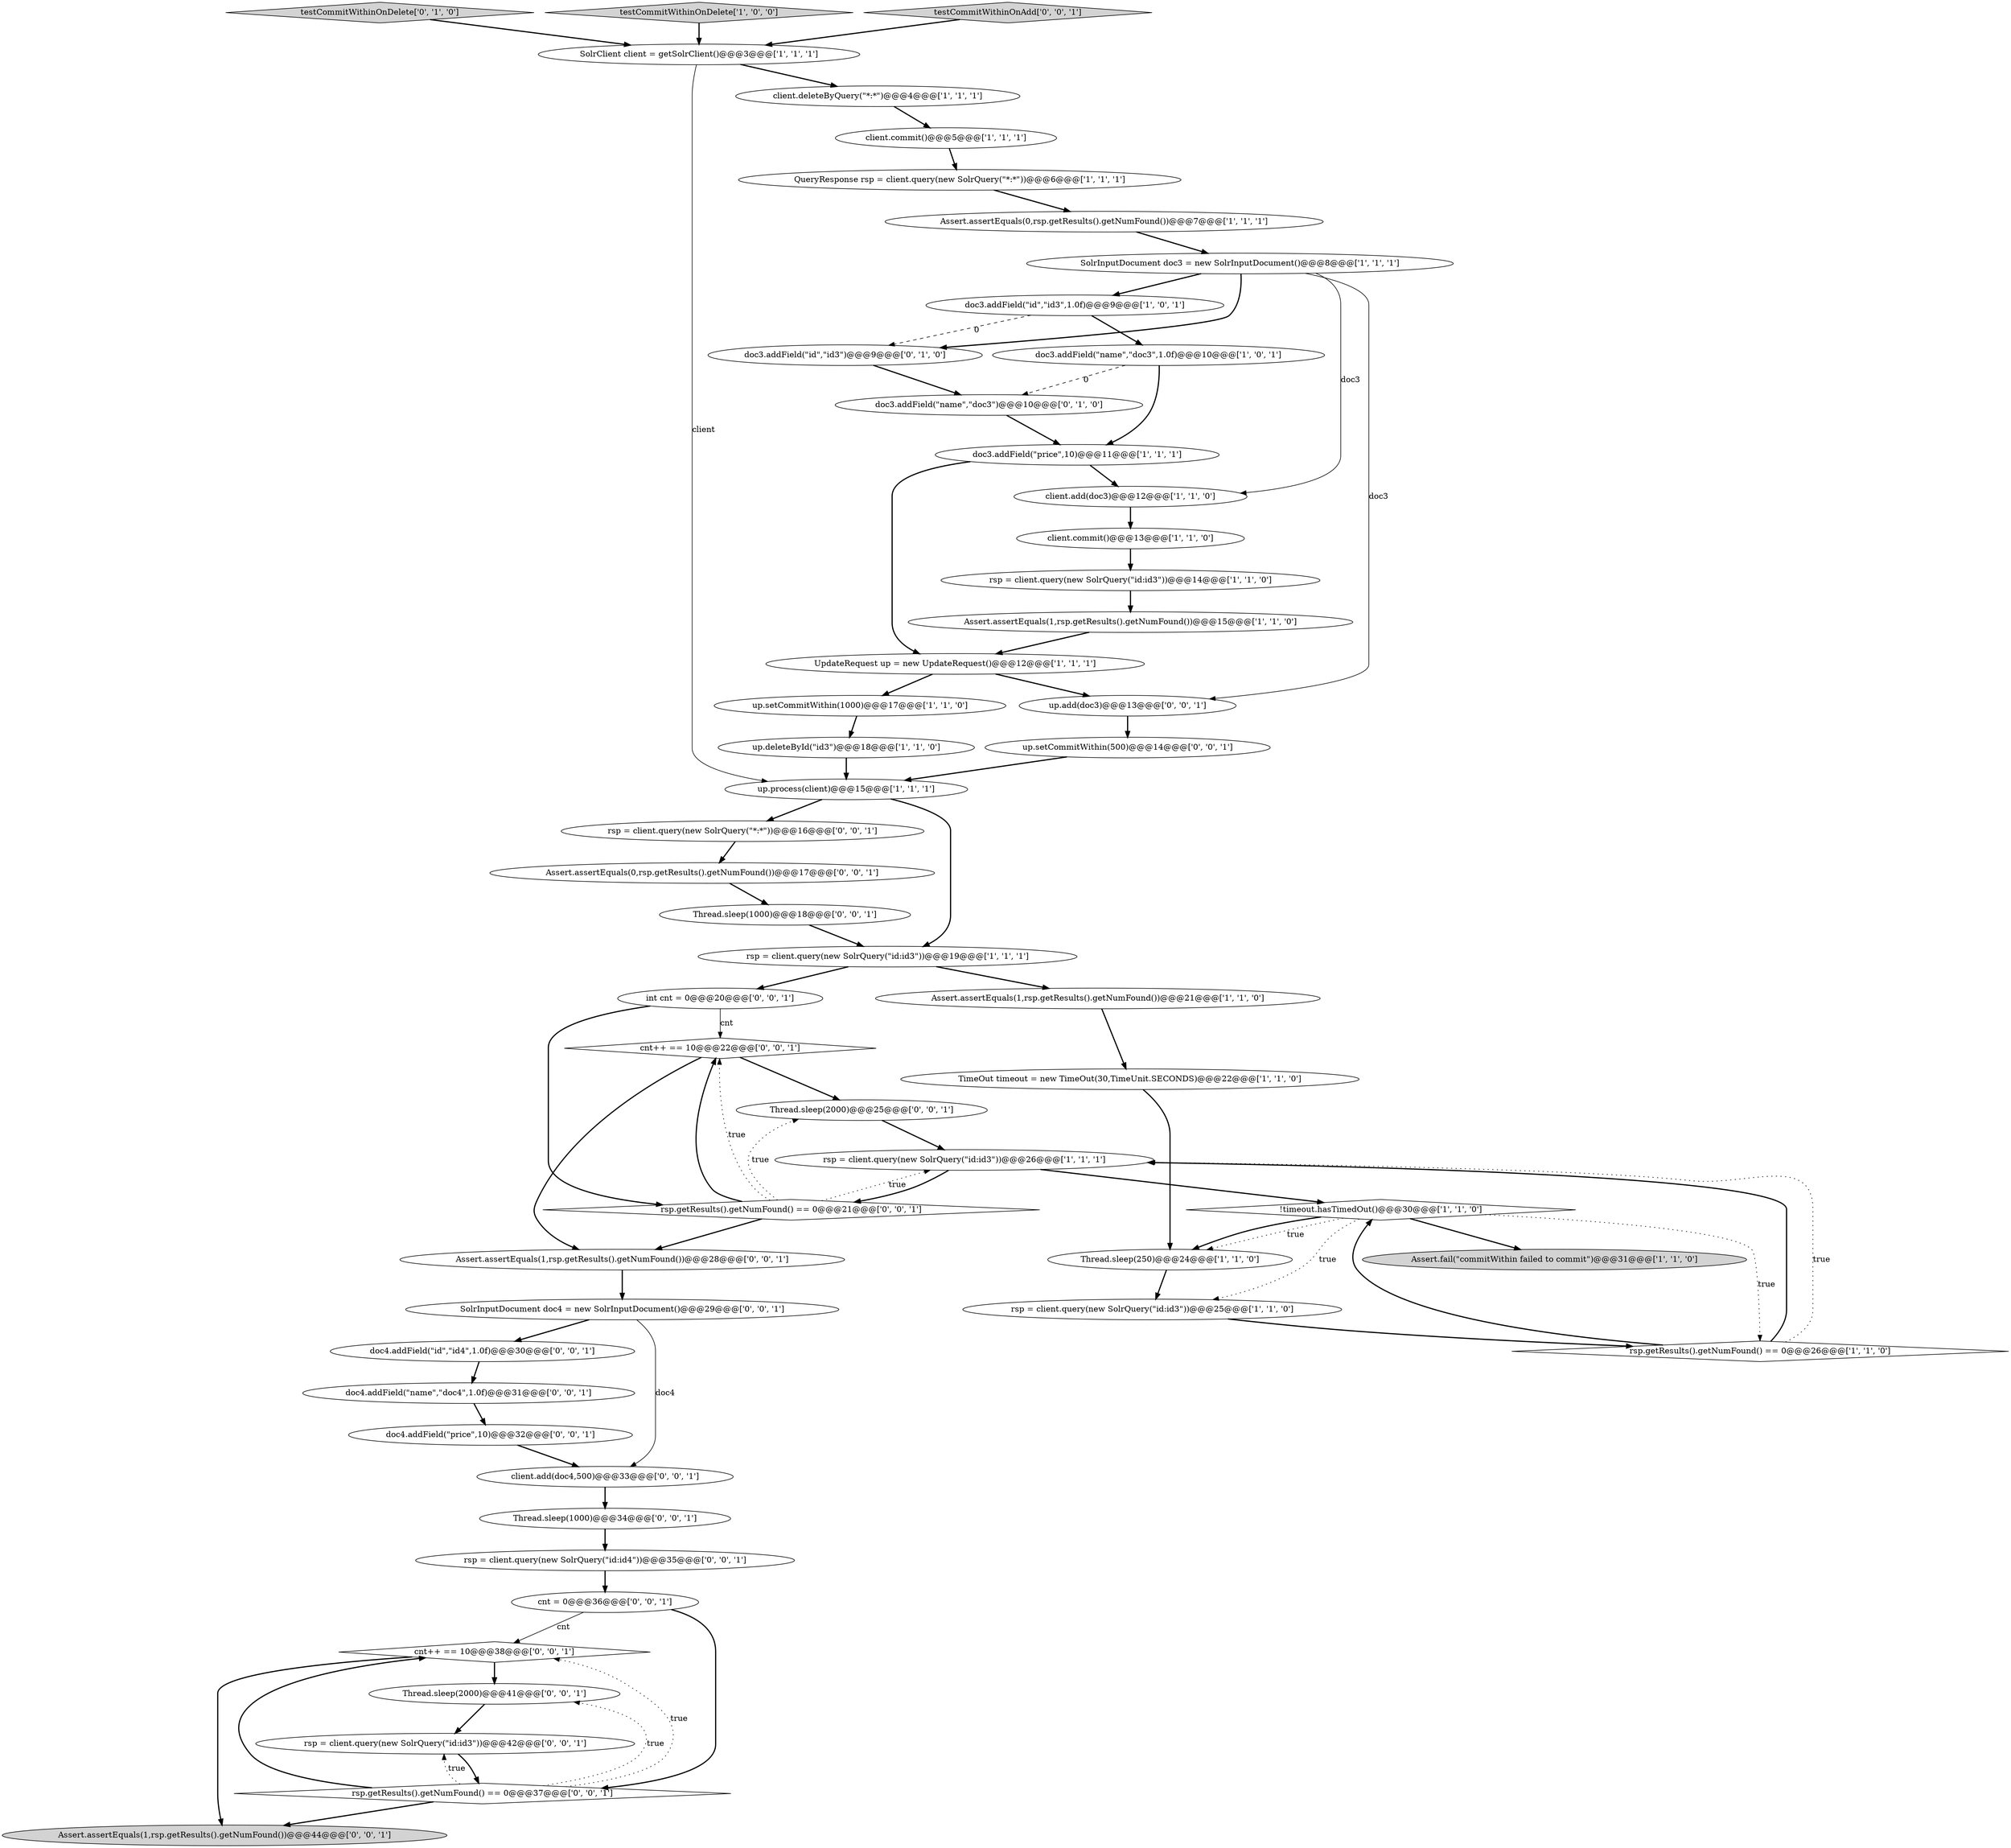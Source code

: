 digraph {
36 [style = filled, label = "Assert.assertEquals(0,rsp.getResults().getNumFound())@@@17@@@['0', '0', '1']", fillcolor = white, shape = ellipse image = "AAA0AAABBB3BBB"];
33 [style = filled, label = "Thread.sleep(2000)@@@41@@@['0', '0', '1']", fillcolor = white, shape = ellipse image = "AAA0AAABBB3BBB"];
24 [style = filled, label = "TimeOut timeout = new TimeOut(30,TimeUnit.SECONDS)@@@22@@@['1', '1', '0']", fillcolor = white, shape = ellipse image = "AAA0AAABBB1BBB"];
27 [style = filled, label = "doc3.addField(\"name\",\"doc3\")@@@10@@@['0', '1', '0']", fillcolor = white, shape = ellipse image = "AAA1AAABBB2BBB"];
23 [style = filled, label = "SolrClient client = getSolrClient()@@@3@@@['1', '1', '1']", fillcolor = white, shape = ellipse image = "AAA0AAABBB1BBB"];
41 [style = filled, label = "up.setCommitWithin(500)@@@14@@@['0', '0', '1']", fillcolor = white, shape = ellipse image = "AAA0AAABBB3BBB"];
11 [style = filled, label = "UpdateRequest up = new UpdateRequest()@@@12@@@['1', '1', '1']", fillcolor = white, shape = ellipse image = "AAA0AAABBB1BBB"];
37 [style = filled, label = "up.add(doc3)@@@13@@@['0', '0', '1']", fillcolor = white, shape = ellipse image = "AAA0AAABBB3BBB"];
49 [style = filled, label = "int cnt = 0@@@20@@@['0', '0', '1']", fillcolor = white, shape = ellipse image = "AAA0AAABBB3BBB"];
28 [style = filled, label = "testCommitWithinOnDelete['0', '1', '0']", fillcolor = lightgray, shape = diamond image = "AAA0AAABBB2BBB"];
18 [style = filled, label = "up.process(client)@@@15@@@['1', '1', '1']", fillcolor = white, shape = ellipse image = "AAA0AAABBB1BBB"];
12 [style = filled, label = "SolrInputDocument doc3 = new SolrInputDocument()@@@8@@@['1', '1', '1']", fillcolor = white, shape = ellipse image = "AAA0AAABBB1BBB"];
35 [style = filled, label = "cnt++ == 10@@@38@@@['0', '0', '1']", fillcolor = white, shape = diamond image = "AAA0AAABBB3BBB"];
13 [style = filled, label = "up.deleteById(\"id3\")@@@18@@@['1', '1', '0']", fillcolor = white, shape = ellipse image = "AAA0AAABBB1BBB"];
9 [style = filled, label = "doc3.addField(\"name\",\"doc3\",1.0f)@@@10@@@['1', '0', '1']", fillcolor = white, shape = ellipse image = "AAA0AAABBB1BBB"];
32 [style = filled, label = "rsp = client.query(new SolrQuery(\"*:*\"))@@@16@@@['0', '0', '1']", fillcolor = white, shape = ellipse image = "AAA0AAABBB3BBB"];
50 [style = filled, label = "Assert.assertEquals(1,rsp.getResults().getNumFound())@@@28@@@['0', '0', '1']", fillcolor = white, shape = ellipse image = "AAA0AAABBB3BBB"];
47 [style = filled, label = "cnt++ == 10@@@22@@@['0', '0', '1']", fillcolor = white, shape = diamond image = "AAA0AAABBB3BBB"];
15 [style = filled, label = "doc3.addField(\"id\",\"id3\",1.0f)@@@9@@@['1', '0', '1']", fillcolor = white, shape = ellipse image = "AAA0AAABBB1BBB"];
48 [style = filled, label = "client.add(doc4,500)@@@33@@@['0', '0', '1']", fillcolor = white, shape = ellipse image = "AAA0AAABBB3BBB"];
14 [style = filled, label = "rsp = client.query(new SolrQuery(\"id:id3\"))@@@19@@@['1', '1', '1']", fillcolor = white, shape = ellipse image = "AAA0AAABBB1BBB"];
0 [style = filled, label = "rsp.getResults().getNumFound() == 0@@@26@@@['1', '1', '0']", fillcolor = white, shape = diamond image = "AAA0AAABBB1BBB"];
26 [style = filled, label = "rsp = client.query(new SolrQuery(\"id:id3\"))@@@14@@@['1', '1', '0']", fillcolor = white, shape = ellipse image = "AAA0AAABBB1BBB"];
53 [style = filled, label = "Thread.sleep(2000)@@@25@@@['0', '0', '1']", fillcolor = white, shape = ellipse image = "AAA0AAABBB3BBB"];
34 [style = filled, label = "rsp = client.query(new SolrQuery(\"id:id3\"))@@@42@@@['0', '0', '1']", fillcolor = white, shape = ellipse image = "AAA0AAABBB3BBB"];
16 [style = filled, label = "client.commit()@@@13@@@['1', '1', '0']", fillcolor = white, shape = ellipse image = "AAA0AAABBB1BBB"];
42 [style = filled, label = "rsp = client.query(new SolrQuery(\"id:id4\"))@@@35@@@['0', '0', '1']", fillcolor = white, shape = ellipse image = "AAA0AAABBB3BBB"];
45 [style = filled, label = "doc4.addField(\"name\",\"doc4\",1.0f)@@@31@@@['0', '0', '1']", fillcolor = white, shape = ellipse image = "AAA0AAABBB3BBB"];
6 [style = filled, label = "testCommitWithinOnDelete['1', '0', '0']", fillcolor = lightgray, shape = diamond image = "AAA0AAABBB1BBB"];
52 [style = filled, label = "Thread.sleep(1000)@@@34@@@['0', '0', '1']", fillcolor = white, shape = ellipse image = "AAA0AAABBB3BBB"];
22 [style = filled, label = "Assert.assertEquals(1,rsp.getResults().getNumFound())@@@15@@@['1', '1', '0']", fillcolor = white, shape = ellipse image = "AAA0AAABBB1BBB"];
20 [style = filled, label = "!timeout.hasTimedOut()@@@30@@@['1', '1', '0']", fillcolor = white, shape = diamond image = "AAA0AAABBB1BBB"];
2 [style = filled, label = "client.add(doc3)@@@12@@@['1', '1', '0']", fillcolor = white, shape = ellipse image = "AAA0AAABBB1BBB"];
39 [style = filled, label = "testCommitWithinOnAdd['0', '0', '1']", fillcolor = lightgray, shape = diamond image = "AAA0AAABBB3BBB"];
30 [style = filled, label = "SolrInputDocument doc4 = new SolrInputDocument()@@@29@@@['0', '0', '1']", fillcolor = white, shape = ellipse image = "AAA0AAABBB3BBB"];
51 [style = filled, label = "rsp.getResults().getNumFound() == 0@@@37@@@['0', '0', '1']", fillcolor = white, shape = diamond image = "AAA0AAABBB3BBB"];
1 [style = filled, label = "QueryResponse rsp = client.query(new SolrQuery(\"*:*\"))@@@6@@@['1', '1', '1']", fillcolor = white, shape = ellipse image = "AAA0AAABBB1BBB"];
43 [style = filled, label = "Assert.assertEquals(1,rsp.getResults().getNumFound())@@@44@@@['0', '0', '1']", fillcolor = lightgray, shape = ellipse image = "AAA0AAABBB3BBB"];
8 [style = filled, label = "rsp = client.query(new SolrQuery(\"id:id3\"))@@@25@@@['1', '1', '0']", fillcolor = white, shape = ellipse image = "AAA0AAABBB1BBB"];
7 [style = filled, label = "rsp = client.query(new SolrQuery(\"id:id3\"))@@@26@@@['1', '1', '1']", fillcolor = white, shape = ellipse image = "AAA0AAABBB1BBB"];
3 [style = filled, label = "Assert.assertEquals(0,rsp.getResults().getNumFound())@@@7@@@['1', '1', '1']", fillcolor = white, shape = ellipse image = "AAA0AAABBB1BBB"];
31 [style = filled, label = "rsp.getResults().getNumFound() == 0@@@21@@@['0', '0', '1']", fillcolor = white, shape = diamond image = "AAA0AAABBB3BBB"];
5 [style = filled, label = "client.commit()@@@5@@@['1', '1', '1']", fillcolor = white, shape = ellipse image = "AAA0AAABBB1BBB"];
38 [style = filled, label = "Thread.sleep(1000)@@@18@@@['0', '0', '1']", fillcolor = white, shape = ellipse image = "AAA0AAABBB3BBB"];
19 [style = filled, label = "Assert.assertEquals(1,rsp.getResults().getNumFound())@@@21@@@['1', '1', '0']", fillcolor = white, shape = ellipse image = "AAA0AAABBB1BBB"];
46 [style = filled, label = "cnt = 0@@@36@@@['0', '0', '1']", fillcolor = white, shape = ellipse image = "AAA0AAABBB3BBB"];
29 [style = filled, label = "doc3.addField(\"id\",\"id3\")@@@9@@@['0', '1', '0']", fillcolor = white, shape = ellipse image = "AAA1AAABBB2BBB"];
44 [style = filled, label = "doc4.addField(\"price\",10)@@@32@@@['0', '0', '1']", fillcolor = white, shape = ellipse image = "AAA0AAABBB3BBB"];
4 [style = filled, label = "doc3.addField(\"price\",10)@@@11@@@['1', '1', '1']", fillcolor = white, shape = ellipse image = "AAA0AAABBB1BBB"];
10 [style = filled, label = "Assert.fail(\"commitWithin failed to commit\")@@@31@@@['1', '1', '0']", fillcolor = lightgray, shape = ellipse image = "AAA0AAABBB1BBB"];
25 [style = filled, label = "Thread.sleep(250)@@@24@@@['1', '1', '0']", fillcolor = white, shape = ellipse image = "AAA0AAABBB1BBB"];
40 [style = filled, label = "doc4.addField(\"id\",\"id4\",1.0f)@@@30@@@['0', '0', '1']", fillcolor = white, shape = ellipse image = "AAA0AAABBB3BBB"];
17 [style = filled, label = "up.setCommitWithin(1000)@@@17@@@['1', '1', '0']", fillcolor = white, shape = ellipse image = "AAA0AAABBB1BBB"];
21 [style = filled, label = "client.deleteByQuery(\"*:*\")@@@4@@@['1', '1', '1']", fillcolor = white, shape = ellipse image = "AAA0AAABBB1BBB"];
22->11 [style = bold, label=""];
26->22 [style = bold, label=""];
20->25 [style = dotted, label="true"];
35->33 [style = bold, label=""];
41->18 [style = bold, label=""];
37->41 [style = bold, label=""];
29->27 [style = bold, label=""];
12->2 [style = solid, label="doc3"];
31->7 [style = dotted, label="true"];
15->9 [style = bold, label=""];
45->44 [style = bold, label=""];
20->10 [style = bold, label=""];
9->4 [style = bold, label=""];
16->26 [style = bold, label=""];
8->0 [style = bold, label=""];
38->14 [style = bold, label=""];
27->4 [style = bold, label=""];
0->7 [style = bold, label=""];
35->43 [style = bold, label=""];
12->15 [style = bold, label=""];
5->1 [style = bold, label=""];
4->11 [style = bold, label=""];
40->45 [style = bold, label=""];
49->47 [style = solid, label="cnt"];
31->47 [style = bold, label=""];
0->7 [style = dotted, label="true"];
47->53 [style = bold, label=""];
44->48 [style = bold, label=""];
33->34 [style = bold, label=""];
51->35 [style = dotted, label="true"];
28->23 [style = bold, label=""];
31->50 [style = bold, label=""];
14->19 [style = bold, label=""];
19->24 [style = bold, label=""];
11->17 [style = bold, label=""];
7->20 [style = bold, label=""];
46->51 [style = bold, label=""];
34->51 [style = bold, label=""];
30->48 [style = solid, label="doc4"];
46->35 [style = solid, label="cnt"];
13->18 [style = bold, label=""];
51->43 [style = bold, label=""];
20->0 [style = dotted, label="true"];
4->2 [style = bold, label=""];
12->37 [style = solid, label="doc3"];
18->32 [style = bold, label=""];
20->25 [style = bold, label=""];
23->21 [style = bold, label=""];
32->36 [style = bold, label=""];
48->52 [style = bold, label=""];
51->34 [style = dotted, label="true"];
0->20 [style = bold, label=""];
53->7 [style = bold, label=""];
23->18 [style = solid, label="client"];
1->3 [style = bold, label=""];
51->35 [style = bold, label=""];
51->33 [style = dotted, label="true"];
47->50 [style = bold, label=""];
3->12 [style = bold, label=""];
7->31 [style = bold, label=""];
31->47 [style = dotted, label="true"];
17->13 [style = bold, label=""];
14->49 [style = bold, label=""];
21->5 [style = bold, label=""];
15->29 [style = dashed, label="0"];
42->46 [style = bold, label=""];
12->29 [style = bold, label=""];
2->16 [style = bold, label=""];
25->8 [style = bold, label=""];
50->30 [style = bold, label=""];
30->40 [style = bold, label=""];
24->25 [style = bold, label=""];
11->37 [style = bold, label=""];
36->38 [style = bold, label=""];
49->31 [style = bold, label=""];
20->8 [style = dotted, label="true"];
18->14 [style = bold, label=""];
31->53 [style = dotted, label="true"];
39->23 [style = bold, label=""];
6->23 [style = bold, label=""];
9->27 [style = dashed, label="0"];
52->42 [style = bold, label=""];
}
